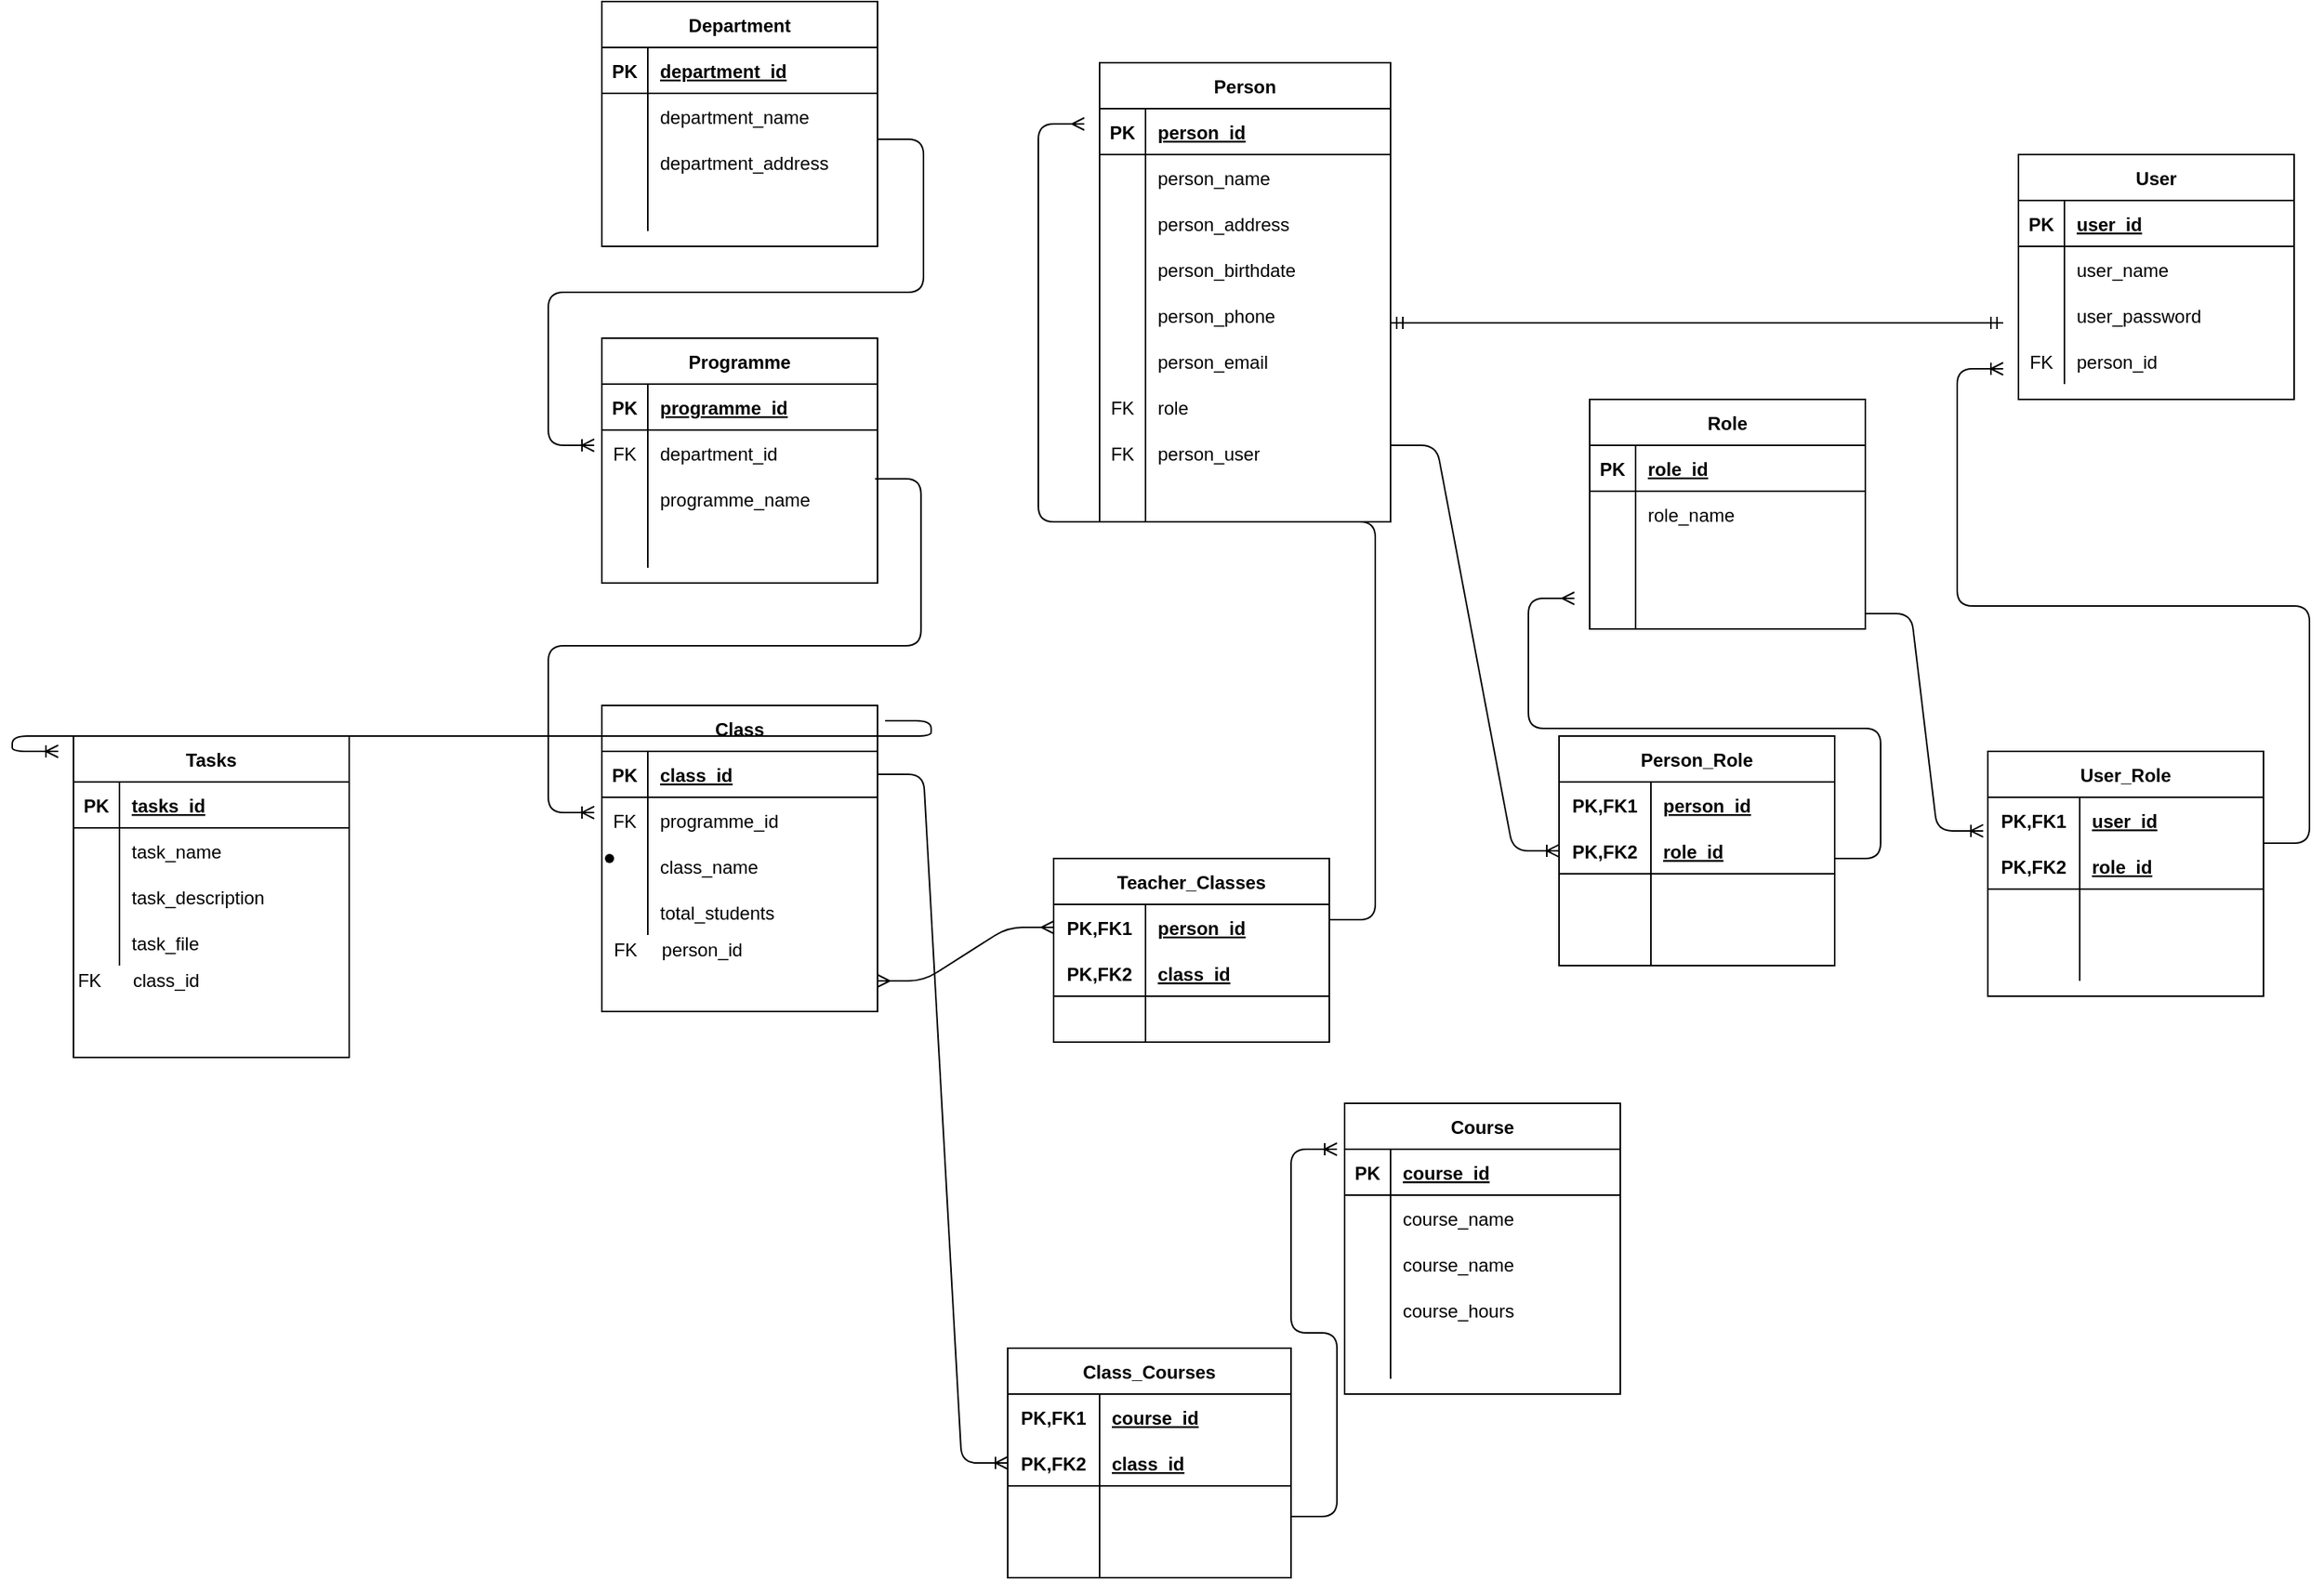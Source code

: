 <mxfile version="14.7.4" type="embed"><diagram id="R2lEEEUBdFMjLlhIrx00" name="Page-1"><mxGraphModel dx="1914" dy="1103" grid="1" gridSize="10" guides="1" tooltips="1" connect="1" arrows="1" fold="1" page="1" pageScale="1" pageWidth="850" pageHeight="1100" math="0" shadow="0" extFonts="Permanent Marker^https://fonts.googleapis.com/css?family=Permanent+Marker"><root><mxCell id="0"/><mxCell id="1" parent="0"/><mxCell id="g_2z3JfJZCTQJ3qX_mrf-18" value="Department" style="shape=table;startSize=30;container=1;collapsible=1;childLayout=tableLayout;fixedRows=1;rowLines=0;fontStyle=1;align=center;resizeLast=1;" parent="1" vertex="1"><mxGeometry x="125" y="10" width="180" height="160" as="geometry"/></mxCell><mxCell id="g_2z3JfJZCTQJ3qX_mrf-19" value="" style="shape=partialRectangle;collapsible=0;dropTarget=0;pointerEvents=0;fillColor=none;top=0;left=0;bottom=1;right=0;points=[[0,0.5],[1,0.5]];portConstraint=eastwest;" parent="g_2z3JfJZCTQJ3qX_mrf-18" vertex="1"><mxGeometry y="30" width="180" height="30" as="geometry"/></mxCell><mxCell id="g_2z3JfJZCTQJ3qX_mrf-20" value="PK" style="shape=partialRectangle;connectable=0;fillColor=none;top=0;left=0;bottom=0;right=0;fontStyle=1;overflow=hidden;" parent="g_2z3JfJZCTQJ3qX_mrf-19" vertex="1"><mxGeometry width="30" height="30" as="geometry"/></mxCell><mxCell id="g_2z3JfJZCTQJ3qX_mrf-21" value="department_id" style="shape=partialRectangle;connectable=0;fillColor=none;top=0;left=0;bottom=0;right=0;align=left;spacingLeft=6;fontStyle=5;overflow=hidden;" parent="g_2z3JfJZCTQJ3qX_mrf-19" vertex="1"><mxGeometry x="30" width="150" height="30" as="geometry"/></mxCell><mxCell id="g_2z3JfJZCTQJ3qX_mrf-22" value="" style="shape=partialRectangle;collapsible=0;dropTarget=0;pointerEvents=0;fillColor=none;top=0;left=0;bottom=0;right=0;points=[[0,0.5],[1,0.5]];portConstraint=eastwest;" parent="g_2z3JfJZCTQJ3qX_mrf-18" vertex="1"><mxGeometry y="60" width="180" height="30" as="geometry"/></mxCell><mxCell id="g_2z3JfJZCTQJ3qX_mrf-23" value="" style="shape=partialRectangle;connectable=0;fillColor=none;top=0;left=0;bottom=0;right=0;editable=1;overflow=hidden;" parent="g_2z3JfJZCTQJ3qX_mrf-22" vertex="1"><mxGeometry width="30" height="30" as="geometry"/></mxCell><mxCell id="g_2z3JfJZCTQJ3qX_mrf-24" value="department_name" style="shape=partialRectangle;connectable=0;fillColor=none;top=0;left=0;bottom=0;right=0;align=left;spacingLeft=6;overflow=hidden;" parent="g_2z3JfJZCTQJ3qX_mrf-22" vertex="1"><mxGeometry x="30" width="150" height="30" as="geometry"/></mxCell><mxCell id="g_2z3JfJZCTQJ3qX_mrf-25" value="" style="shape=partialRectangle;collapsible=0;dropTarget=0;pointerEvents=0;fillColor=none;top=0;left=0;bottom=0;right=0;points=[[0,0.5],[1,0.5]];portConstraint=eastwest;" parent="g_2z3JfJZCTQJ3qX_mrf-18" vertex="1"><mxGeometry y="90" width="180" height="30" as="geometry"/></mxCell><mxCell id="g_2z3JfJZCTQJ3qX_mrf-26" value="" style="shape=partialRectangle;connectable=0;fillColor=none;top=0;left=0;bottom=0;right=0;editable=1;overflow=hidden;" parent="g_2z3JfJZCTQJ3qX_mrf-25" vertex="1"><mxGeometry width="30" height="30" as="geometry"/></mxCell><mxCell id="g_2z3JfJZCTQJ3qX_mrf-27" value="department_address" style="shape=partialRectangle;connectable=0;fillColor=none;top=0;left=0;bottom=0;right=0;align=left;spacingLeft=6;overflow=hidden;" parent="g_2z3JfJZCTQJ3qX_mrf-25" vertex="1"><mxGeometry x="30" width="150" height="30" as="geometry"/></mxCell><mxCell id="g_2z3JfJZCTQJ3qX_mrf-28" value="" style="shape=partialRectangle;collapsible=0;dropTarget=0;pointerEvents=0;fillColor=none;top=0;left=0;bottom=0;right=0;points=[[0,0.5],[1,0.5]];portConstraint=eastwest;" parent="g_2z3JfJZCTQJ3qX_mrf-18" vertex="1"><mxGeometry y="120" width="180" height="30" as="geometry"/></mxCell><mxCell id="g_2z3JfJZCTQJ3qX_mrf-29" value="" style="shape=partialRectangle;connectable=0;fillColor=none;top=0;left=0;bottom=0;right=0;editable=1;overflow=hidden;" parent="g_2z3JfJZCTQJ3qX_mrf-28" vertex="1"><mxGeometry width="30" height="30" as="geometry"/></mxCell><mxCell id="g_2z3JfJZCTQJ3qX_mrf-30" value="" style="shape=partialRectangle;connectable=0;fillColor=none;top=0;left=0;bottom=0;right=0;align=left;spacingLeft=6;overflow=hidden;" parent="g_2z3JfJZCTQJ3qX_mrf-28" vertex="1"><mxGeometry x="30" width="150" height="30" as="geometry"/></mxCell><mxCell id="g_2z3JfJZCTQJ3qX_mrf-31" value="Programme" style="shape=table;startSize=30;container=1;collapsible=1;childLayout=tableLayout;fixedRows=1;rowLines=0;fontStyle=1;align=center;resizeLast=1;" parent="1" vertex="1"><mxGeometry x="125" y="230" width="180" height="160" as="geometry"/></mxCell><mxCell id="g_2z3JfJZCTQJ3qX_mrf-32" value="" style="shape=partialRectangle;collapsible=0;dropTarget=0;pointerEvents=0;fillColor=none;top=0;left=0;bottom=1;right=0;points=[[0,0.5],[1,0.5]];portConstraint=eastwest;" parent="g_2z3JfJZCTQJ3qX_mrf-31" vertex="1"><mxGeometry y="30" width="180" height="30" as="geometry"/></mxCell><mxCell id="g_2z3JfJZCTQJ3qX_mrf-33" value="PK" style="shape=partialRectangle;connectable=0;fillColor=none;top=0;left=0;bottom=0;right=0;fontStyle=1;overflow=hidden;" parent="g_2z3JfJZCTQJ3qX_mrf-32" vertex="1"><mxGeometry width="30" height="30" as="geometry"/></mxCell><mxCell id="g_2z3JfJZCTQJ3qX_mrf-34" value="programme_id" style="shape=partialRectangle;connectable=0;fillColor=none;top=0;left=0;bottom=0;right=0;align=left;spacingLeft=6;fontStyle=5;overflow=hidden;" parent="g_2z3JfJZCTQJ3qX_mrf-32" vertex="1"><mxGeometry x="30" width="150" height="30" as="geometry"/></mxCell><mxCell id="g_2z3JfJZCTQJ3qX_mrf-35" value="" style="shape=partialRectangle;collapsible=0;dropTarget=0;pointerEvents=0;fillColor=none;top=0;left=0;bottom=0;right=0;points=[[0,0.5],[1,0.5]];portConstraint=eastwest;" parent="g_2z3JfJZCTQJ3qX_mrf-31" vertex="1"><mxGeometry y="60" width="180" height="30" as="geometry"/></mxCell><mxCell id="g_2z3JfJZCTQJ3qX_mrf-36" value="FK" style="shape=partialRectangle;connectable=0;fillColor=none;top=0;left=0;bottom=0;right=0;editable=1;overflow=hidden;" parent="g_2z3JfJZCTQJ3qX_mrf-35" vertex="1"><mxGeometry width="30" height="30" as="geometry"/></mxCell><mxCell id="g_2z3JfJZCTQJ3qX_mrf-37" value="department_id" style="shape=partialRectangle;connectable=0;fillColor=none;top=0;left=0;bottom=0;right=0;align=left;spacingLeft=6;overflow=hidden;" parent="g_2z3JfJZCTQJ3qX_mrf-35" vertex="1"><mxGeometry x="30" width="150" height="30" as="geometry"/></mxCell><mxCell id="g_2z3JfJZCTQJ3qX_mrf-38" value="" style="shape=partialRectangle;collapsible=0;dropTarget=0;pointerEvents=0;fillColor=none;top=0;left=0;bottom=0;right=0;points=[[0,0.5],[1,0.5]];portConstraint=eastwest;" parent="g_2z3JfJZCTQJ3qX_mrf-31" vertex="1"><mxGeometry y="90" width="180" height="30" as="geometry"/></mxCell><mxCell id="g_2z3JfJZCTQJ3qX_mrf-39" value="" style="shape=partialRectangle;connectable=0;fillColor=none;top=0;left=0;bottom=0;right=0;editable=1;overflow=hidden;" parent="g_2z3JfJZCTQJ3qX_mrf-38" vertex="1"><mxGeometry width="30" height="30" as="geometry"/></mxCell><mxCell id="g_2z3JfJZCTQJ3qX_mrf-40" value="programme_name" style="shape=partialRectangle;connectable=0;fillColor=none;top=0;left=0;bottom=0;right=0;align=left;spacingLeft=6;overflow=hidden;" parent="g_2z3JfJZCTQJ3qX_mrf-38" vertex="1"><mxGeometry x="30" width="150" height="30" as="geometry"/></mxCell><mxCell id="g_2z3JfJZCTQJ3qX_mrf-41" value="" style="shape=partialRectangle;collapsible=0;dropTarget=0;pointerEvents=0;fillColor=none;top=0;left=0;bottom=0;right=0;points=[[0,0.5],[1,0.5]];portConstraint=eastwest;" parent="g_2z3JfJZCTQJ3qX_mrf-31" vertex="1"><mxGeometry y="120" width="180" height="30" as="geometry"/></mxCell><mxCell id="g_2z3JfJZCTQJ3qX_mrf-42" value="" style="shape=partialRectangle;connectable=0;fillColor=none;top=0;left=0;bottom=0;right=0;editable=1;overflow=hidden;" parent="g_2z3JfJZCTQJ3qX_mrf-41" vertex="1"><mxGeometry width="30" height="30" as="geometry"/></mxCell><mxCell id="g_2z3JfJZCTQJ3qX_mrf-43" value="" style="shape=partialRectangle;connectable=0;fillColor=none;top=0;left=0;bottom=0;right=0;align=left;spacingLeft=6;overflow=hidden;" parent="g_2z3JfJZCTQJ3qX_mrf-41" vertex="1"><mxGeometry x="30" width="150" height="30" as="geometry"/></mxCell><mxCell id="g_2z3JfJZCTQJ3qX_mrf-46" value="Class" style="shape=table;startSize=30;container=1;collapsible=1;childLayout=tableLayout;fixedRows=1;rowLines=0;fontStyle=1;align=center;resizeLast=1;" parent="1" vertex="1"><mxGeometry x="125" y="470" width="180" height="200" as="geometry"/></mxCell><mxCell id="g_2z3JfJZCTQJ3qX_mrf-47" value="" style="shape=partialRectangle;collapsible=0;dropTarget=0;pointerEvents=0;fillColor=none;top=0;left=0;bottom=1;right=0;points=[[0,0.5],[1,0.5]];portConstraint=eastwest;" parent="g_2z3JfJZCTQJ3qX_mrf-46" vertex="1"><mxGeometry y="30" width="180" height="30" as="geometry"/></mxCell><mxCell id="g_2z3JfJZCTQJ3qX_mrf-48" value="PK" style="shape=partialRectangle;connectable=0;fillColor=none;top=0;left=0;bottom=0;right=0;fontStyle=1;overflow=hidden;" parent="g_2z3JfJZCTQJ3qX_mrf-47" vertex="1"><mxGeometry width="30" height="30" as="geometry"/></mxCell><mxCell id="g_2z3JfJZCTQJ3qX_mrf-49" value="class_id" style="shape=partialRectangle;connectable=0;fillColor=none;top=0;left=0;bottom=0;right=0;align=left;spacingLeft=6;fontStyle=5;overflow=hidden;" parent="g_2z3JfJZCTQJ3qX_mrf-47" vertex="1"><mxGeometry x="30" width="150" height="30" as="geometry"/></mxCell><mxCell id="g_2z3JfJZCTQJ3qX_mrf-50" value="" style="shape=partialRectangle;collapsible=0;dropTarget=0;pointerEvents=0;fillColor=none;top=0;left=0;bottom=0;right=0;points=[[0,0.5],[1,0.5]];portConstraint=eastwest;" parent="g_2z3JfJZCTQJ3qX_mrf-46" vertex="1"><mxGeometry y="60" width="180" height="30" as="geometry"/></mxCell><mxCell id="g_2z3JfJZCTQJ3qX_mrf-51" value="FK" style="shape=partialRectangle;connectable=0;fillColor=none;top=0;left=0;bottom=0;right=0;editable=1;overflow=hidden;" parent="g_2z3JfJZCTQJ3qX_mrf-50" vertex="1"><mxGeometry width="30" height="30" as="geometry"/></mxCell><mxCell id="g_2z3JfJZCTQJ3qX_mrf-52" value="programme_id" style="shape=partialRectangle;connectable=0;fillColor=none;top=0;left=0;bottom=0;right=0;align=left;spacingLeft=6;overflow=hidden;" parent="g_2z3JfJZCTQJ3qX_mrf-50" vertex="1"><mxGeometry x="30" width="150" height="30" as="geometry"/></mxCell><mxCell id="g_2z3JfJZCTQJ3qX_mrf-53" value="" style="shape=partialRectangle;collapsible=0;dropTarget=0;pointerEvents=0;fillColor=none;top=0;left=0;bottom=0;right=0;points=[[0,0.5],[1,0.5]];portConstraint=eastwest;" parent="g_2z3JfJZCTQJ3qX_mrf-46" vertex="1"><mxGeometry y="90" width="180" height="30" as="geometry"/></mxCell><mxCell id="g_2z3JfJZCTQJ3qX_mrf-54" value="" style="shape=partialRectangle;connectable=0;fillColor=none;top=0;left=0;bottom=0;right=0;editable=1;overflow=hidden;" parent="g_2z3JfJZCTQJ3qX_mrf-53" vertex="1"><mxGeometry width="30" height="30" as="geometry"/></mxCell><mxCell id="g_2z3JfJZCTQJ3qX_mrf-55" value="class_name" style="shape=partialRectangle;connectable=0;fillColor=none;top=0;left=0;bottom=0;right=0;align=left;spacingLeft=6;overflow=hidden;" parent="g_2z3JfJZCTQJ3qX_mrf-53" vertex="1"><mxGeometry x="30" width="150" height="30" as="geometry"/></mxCell><mxCell id="g_2z3JfJZCTQJ3qX_mrf-56" value="" style="shape=partialRectangle;collapsible=0;dropTarget=0;pointerEvents=0;fillColor=none;top=0;left=0;bottom=0;right=0;points=[[0,0.5],[1,0.5]];portConstraint=eastwest;" parent="g_2z3JfJZCTQJ3qX_mrf-46" vertex="1"><mxGeometry y="120" width="180" height="30" as="geometry"/></mxCell><mxCell id="g_2z3JfJZCTQJ3qX_mrf-57" value="" style="shape=partialRectangle;connectable=0;fillColor=none;top=0;left=0;bottom=0;right=0;editable=1;overflow=hidden;" parent="g_2z3JfJZCTQJ3qX_mrf-56" vertex="1"><mxGeometry width="30" height="30" as="geometry"/></mxCell><mxCell id="g_2z3JfJZCTQJ3qX_mrf-58" value="total_students" style="shape=partialRectangle;connectable=0;fillColor=none;top=0;left=0;bottom=0;right=0;align=left;spacingLeft=6;overflow=hidden;" parent="g_2z3JfJZCTQJ3qX_mrf-56" vertex="1"><mxGeometry x="30" width="150" height="30" as="geometry"/></mxCell><mxCell id="g_2z3JfJZCTQJ3qX_mrf-65" value="" style="shape=partialRectangle;overflow=hidden;connectable=0;fillColor=none;top=0;left=0;bottom=0;right=0;align=left;spacingLeft=6;" parent="1" vertex="1"><mxGeometry x="150" y="950" width="220" height="30" as="geometry"/></mxCell><mxCell id="g_2z3JfJZCTQJ3qX_mrf-68" value="" style="edgeStyle=entityRelationEdgeStyle;fontSize=12;html=1;endArrow=ERoneToMany;" parent="1" edge="1"><mxGeometry width="100" height="100" relative="1" as="geometry"><mxPoint x="305" y="100" as="sourcePoint"/><mxPoint x="120" y="300" as="targetPoint"/></mxGeometry></mxCell><mxCell id="g_2z3JfJZCTQJ3qX_mrf-69" value="" style="edgeStyle=entityRelationEdgeStyle;fontSize=12;html=1;endArrow=ERoneToMany;exitX=0.991;exitY=0.063;exitDx=0;exitDy=0;exitPerimeter=0;" parent="1" source="g_2z3JfJZCTQJ3qX_mrf-38" edge="1"><mxGeometry width="100" height="100" relative="1" as="geometry"><mxPoint x="490" y="540" as="sourcePoint"/><mxPoint x="120" y="540" as="targetPoint"/></mxGeometry></mxCell><mxCell id="g_2z3JfJZCTQJ3qX_mrf-168" value="Teacher_Classes" style="shape=table;startSize=30;container=1;collapsible=1;childLayout=tableLayout;fixedRows=1;rowLines=0;fontStyle=1;align=center;resizeLast=1;" parent="1" vertex="1"><mxGeometry x="420" y="570" width="180" height="120" as="geometry"/></mxCell><mxCell id="g_2z3JfJZCTQJ3qX_mrf-169" value="" style="shape=partialRectangle;collapsible=0;dropTarget=0;pointerEvents=0;fillColor=none;top=0;left=0;bottom=0;right=0;points=[[0,0.5],[1,0.5]];portConstraint=eastwest;" parent="g_2z3JfJZCTQJ3qX_mrf-168" vertex="1"><mxGeometry y="30" width="180" height="30" as="geometry"/></mxCell><mxCell id="g_2z3JfJZCTQJ3qX_mrf-170" value="PK,FK1" style="shape=partialRectangle;connectable=0;fillColor=none;top=0;left=0;bottom=0;right=0;fontStyle=1;overflow=hidden;" parent="g_2z3JfJZCTQJ3qX_mrf-169" vertex="1"><mxGeometry width="60" height="30" as="geometry"/></mxCell><mxCell id="g_2z3JfJZCTQJ3qX_mrf-171" value="person_id" style="shape=partialRectangle;connectable=0;fillColor=none;top=0;left=0;bottom=0;right=0;align=left;spacingLeft=6;fontStyle=5;overflow=hidden;" parent="g_2z3JfJZCTQJ3qX_mrf-169" vertex="1"><mxGeometry x="60" width="120" height="30" as="geometry"/></mxCell><mxCell id="g_2z3JfJZCTQJ3qX_mrf-172" value="" style="shape=partialRectangle;collapsible=0;dropTarget=0;pointerEvents=0;fillColor=none;top=0;left=0;bottom=1;right=0;points=[[0,0.5],[1,0.5]];portConstraint=eastwest;" parent="g_2z3JfJZCTQJ3qX_mrf-168" vertex="1"><mxGeometry y="60" width="180" height="30" as="geometry"/></mxCell><mxCell id="g_2z3JfJZCTQJ3qX_mrf-173" value="PK,FK2" style="shape=partialRectangle;connectable=0;fillColor=none;top=0;left=0;bottom=0;right=0;fontStyle=1;overflow=hidden;" parent="g_2z3JfJZCTQJ3qX_mrf-172" vertex="1"><mxGeometry width="60" height="30" as="geometry"/></mxCell><mxCell id="g_2z3JfJZCTQJ3qX_mrf-174" value="class_id" style="shape=partialRectangle;connectable=0;fillColor=none;top=0;left=0;bottom=0;right=0;align=left;spacingLeft=6;fontStyle=5;overflow=hidden;" parent="g_2z3JfJZCTQJ3qX_mrf-172" vertex="1"><mxGeometry x="60" width="120" height="30" as="geometry"/></mxCell><mxCell id="g_2z3JfJZCTQJ3qX_mrf-178" value="" style="shape=partialRectangle;collapsible=0;dropTarget=0;pointerEvents=0;fillColor=none;top=0;left=0;bottom=0;right=0;points=[[0,0.5],[1,0.5]];portConstraint=eastwest;" parent="g_2z3JfJZCTQJ3qX_mrf-168" vertex="1"><mxGeometry y="90" width="180" height="30" as="geometry"/></mxCell><mxCell id="g_2z3JfJZCTQJ3qX_mrf-179" value="" style="shape=partialRectangle;connectable=0;fillColor=none;top=0;left=0;bottom=0;right=0;editable=1;overflow=hidden;" parent="g_2z3JfJZCTQJ3qX_mrf-178" vertex="1"><mxGeometry width="60" height="30" as="geometry"/></mxCell><mxCell id="g_2z3JfJZCTQJ3qX_mrf-180" value="" style="shape=partialRectangle;connectable=0;fillColor=none;top=0;left=0;bottom=0;right=0;align=left;spacingLeft=6;overflow=hidden;" parent="g_2z3JfJZCTQJ3qX_mrf-178" vertex="1"><mxGeometry x="60" width="120" height="30" as="geometry"/></mxCell><mxCell id="g_2z3JfJZCTQJ3qX_mrf-181" value="person_id" style="text;html=1;align=center;verticalAlign=middle;resizable=0;points=[];autosize=1;strokeColor=none;" parent="1" vertex="1"><mxGeometry x="155" y="620" width="70" height="20" as="geometry"/></mxCell><mxCell id="g_2z3JfJZCTQJ3qX_mrf-184" value="" style="edgeStyle=entityRelationEdgeStyle;fontSize=12;html=1;endArrow=ERmany;startArrow=ERmany;entryX=0;entryY=0.5;entryDx=0;entryDy=0;" parent="1" target="g_2z3JfJZCTQJ3qX_mrf-169" edge="1"><mxGeometry width="100" height="100" relative="1" as="geometry"><mxPoint x="305" y="650" as="sourcePoint"/><mxPoint x="405" y="550" as="targetPoint"/></mxGeometry></mxCell><mxCell id="2" value="FK" style="text;html=1;align=center;verticalAlign=middle;resizable=0;points=[];autosize=1;strokeColor=none;" parent="1" vertex="1"><mxGeometry x="125" y="620" width="30" height="20" as="geometry"/></mxCell><mxCell id="16" value="Class_Courses" style="shape=table;startSize=30;container=1;collapsible=1;childLayout=tableLayout;fixedRows=1;rowLines=0;fontStyle=1;align=center;resizeLast=1;" parent="1" vertex="1"><mxGeometry x="390" y="890" width="185" height="150" as="geometry"/></mxCell><mxCell id="17" value="" style="shape=partialRectangle;collapsible=0;dropTarget=0;pointerEvents=0;fillColor=none;top=0;left=0;bottom=0;right=0;points=[[0,0.5],[1,0.5]];portConstraint=eastwest;" parent="16" vertex="1"><mxGeometry y="30" width="185" height="30" as="geometry"/></mxCell><mxCell id="18" value="PK,FK1" style="shape=partialRectangle;connectable=0;fillColor=none;top=0;left=0;bottom=0;right=0;fontStyle=1;overflow=hidden;" parent="17" vertex="1"><mxGeometry width="60" height="30" as="geometry"/></mxCell><mxCell id="19" value="course_id" style="shape=partialRectangle;connectable=0;fillColor=none;top=0;left=0;bottom=0;right=0;align=left;spacingLeft=6;fontStyle=5;overflow=hidden;" parent="17" vertex="1"><mxGeometry x="60" width="125" height="30" as="geometry"/></mxCell><mxCell id="20" value="" style="shape=partialRectangle;collapsible=0;dropTarget=0;pointerEvents=0;fillColor=none;top=0;left=0;bottom=1;right=0;points=[[0,0.5],[1,0.5]];portConstraint=eastwest;" parent="16" vertex="1"><mxGeometry y="60" width="185" height="30" as="geometry"/></mxCell><mxCell id="21" value="PK,FK2" style="shape=partialRectangle;connectable=0;fillColor=none;top=0;left=0;bottom=0;right=0;fontStyle=1;overflow=hidden;" parent="20" vertex="1"><mxGeometry width="60" height="30" as="geometry"/></mxCell><mxCell id="22" value="class_id" style="shape=partialRectangle;connectable=0;fillColor=none;top=0;left=0;bottom=0;right=0;align=left;spacingLeft=6;fontStyle=5;overflow=hidden;" parent="20" vertex="1"><mxGeometry x="60" width="125" height="30" as="geometry"/></mxCell><mxCell id="26" value="" style="shape=partialRectangle;collapsible=0;dropTarget=0;pointerEvents=0;fillColor=none;top=0;left=0;bottom=0;right=0;points=[[0,0.5],[1,0.5]];portConstraint=eastwest;" parent="16" vertex="1"><mxGeometry y="90" width="185" height="30" as="geometry"/></mxCell><mxCell id="27" value="" style="shape=partialRectangle;connectable=0;fillColor=none;top=0;left=0;bottom=0;right=0;editable=1;overflow=hidden;" parent="26" vertex="1"><mxGeometry width="60" height="30" as="geometry"/></mxCell><mxCell id="28" value="" style="shape=partialRectangle;connectable=0;fillColor=none;top=0;left=0;bottom=0;right=0;align=left;spacingLeft=6;overflow=hidden;" parent="26" vertex="1"><mxGeometry x="60" width="125" height="30" as="geometry"/></mxCell><mxCell id="23" value="" style="shape=partialRectangle;collapsible=0;dropTarget=0;pointerEvents=0;fillColor=none;top=0;left=0;bottom=0;right=0;points=[[0,0.5],[1,0.5]];portConstraint=eastwest;" parent="16" vertex="1"><mxGeometry y="120" width="185" height="30" as="geometry"/></mxCell><mxCell id="24" value="" style="shape=partialRectangle;connectable=0;fillColor=none;top=0;left=0;bottom=0;right=0;editable=1;overflow=hidden;" parent="23" vertex="1"><mxGeometry width="60" height="30" as="geometry"/></mxCell><mxCell id="25" value="" style="shape=partialRectangle;connectable=0;fillColor=none;top=0;left=0;bottom=0;right=0;align=left;spacingLeft=6;overflow=hidden;" parent="23" vertex="1"><mxGeometry x="60" width="125" height="30" as="geometry"/></mxCell><mxCell id="29" value="Course" style="shape=table;startSize=30;container=1;collapsible=1;childLayout=tableLayout;fixedRows=1;rowLines=0;fontStyle=1;align=center;resizeLast=1;" parent="1" vertex="1"><mxGeometry x="610" y="730" width="180" height="190" as="geometry"/></mxCell><mxCell id="30" value="" style="shape=partialRectangle;collapsible=0;dropTarget=0;pointerEvents=0;fillColor=none;top=0;left=0;bottom=1;right=0;points=[[0,0.5],[1,0.5]];portConstraint=eastwest;" parent="29" vertex="1"><mxGeometry y="30" width="180" height="30" as="geometry"/></mxCell><mxCell id="31" value="PK" style="shape=partialRectangle;connectable=0;fillColor=none;top=0;left=0;bottom=0;right=0;fontStyle=1;overflow=hidden;" parent="30" vertex="1"><mxGeometry width="30" height="30" as="geometry"/></mxCell><mxCell id="32" value="course_id" style="shape=partialRectangle;connectable=0;fillColor=none;top=0;left=0;bottom=0;right=0;align=left;spacingLeft=6;fontStyle=5;overflow=hidden;" parent="30" vertex="1"><mxGeometry x="30" width="150" height="30" as="geometry"/></mxCell><mxCell id="45" value="" style="shape=partialRectangle;collapsible=0;dropTarget=0;pointerEvents=0;fillColor=none;top=0;left=0;bottom=0;right=0;points=[[0,0.5],[1,0.5]];portConstraint=eastwest;" parent="29" vertex="1"><mxGeometry y="60" width="180" height="30" as="geometry"/></mxCell><mxCell id="46" value="" style="shape=partialRectangle;connectable=0;fillColor=none;top=0;left=0;bottom=0;right=0;editable=1;overflow=hidden;" parent="45" vertex="1"><mxGeometry width="30" height="30" as="geometry"/></mxCell><mxCell id="47" value="course_name" style="shape=partialRectangle;connectable=0;fillColor=none;top=0;left=0;bottom=0;right=0;align=left;spacingLeft=6;overflow=hidden;" parent="45" vertex="1"><mxGeometry x="30" width="150" height="30" as="geometry"/></mxCell><mxCell id="33" value="" style="shape=partialRectangle;collapsible=0;dropTarget=0;pointerEvents=0;fillColor=none;top=0;left=0;bottom=0;right=0;points=[[0,0.5],[1,0.5]];portConstraint=eastwest;" parent="29" vertex="1"><mxGeometry y="90" width="180" height="30" as="geometry"/></mxCell><mxCell id="34" value="" style="shape=partialRectangle;connectable=0;fillColor=none;top=0;left=0;bottom=0;right=0;editable=1;overflow=hidden;" parent="33" vertex="1"><mxGeometry width="30" height="30" as="geometry"/></mxCell><mxCell id="35" value="course_name" style="shape=partialRectangle;connectable=0;fillColor=none;top=0;left=0;bottom=0;right=0;align=left;spacingLeft=6;overflow=hidden;" parent="33" vertex="1"><mxGeometry x="30" width="150" height="30" as="geometry"/></mxCell><mxCell id="36" value="" style="shape=partialRectangle;collapsible=0;dropTarget=0;pointerEvents=0;fillColor=none;top=0;left=0;bottom=0;right=0;points=[[0,0.5],[1,0.5]];portConstraint=eastwest;" parent="29" vertex="1"><mxGeometry y="120" width="180" height="30" as="geometry"/></mxCell><mxCell id="37" value="" style="shape=partialRectangle;connectable=0;fillColor=none;top=0;left=0;bottom=0;right=0;editable=1;overflow=hidden;" parent="36" vertex="1"><mxGeometry width="30" height="30" as="geometry"/></mxCell><mxCell id="38" value="course_hours" style="shape=partialRectangle;connectable=0;fillColor=none;top=0;left=0;bottom=0;right=0;align=left;spacingLeft=6;overflow=hidden;" parent="36" vertex="1"><mxGeometry x="30" width="150" height="30" as="geometry"/></mxCell><mxCell id="39" value="" style="shape=partialRectangle;collapsible=0;dropTarget=0;pointerEvents=0;fillColor=none;top=0;left=0;bottom=0;right=0;points=[[0,0.5],[1,0.5]];portConstraint=eastwest;" parent="29" vertex="1"><mxGeometry y="150" width="180" height="30" as="geometry"/></mxCell><mxCell id="40" value="" style="shape=partialRectangle;connectable=0;fillColor=none;top=0;left=0;bottom=0;right=0;editable=1;overflow=hidden;" parent="39" vertex="1"><mxGeometry width="30" height="30" as="geometry"/></mxCell><mxCell id="41" value="" style="shape=partialRectangle;connectable=0;fillColor=none;top=0;left=0;bottom=0;right=0;align=left;spacingLeft=6;overflow=hidden;" parent="39" vertex="1"><mxGeometry x="30" width="150" height="30" as="geometry"/></mxCell><mxCell id="43" value="" style="edgeStyle=entityRelationEdgeStyle;fontSize=12;html=1;endArrow=ERoneToMany;" parent="1" edge="1"><mxGeometry width="100" height="100" relative="1" as="geometry"><mxPoint x="575" y="1000" as="sourcePoint"/><mxPoint x="605" y="760" as="targetPoint"/></mxGeometry></mxCell><mxCell id="44" value="" style="edgeStyle=entityRelationEdgeStyle;fontSize=12;html=1;endArrow=ERoneToMany;exitX=1;exitY=0.5;exitDx=0;exitDy=0;entryX=0;entryY=0.5;entryDx=0;entryDy=0;" parent="1" source="g_2z3JfJZCTQJ3qX_mrf-47" target="20" edge="1"><mxGeometry width="100" height="100" relative="1" as="geometry"><mxPoint x="325" y="1080" as="sourcePoint"/><mxPoint x="425" y="780" as="targetPoint"/></mxGeometry></mxCell><mxCell id="48" value="Tasks" style="shape=table;startSize=30;container=1;collapsible=1;childLayout=tableLayout;fixedRows=1;rowLines=0;fontStyle=1;align=center;resizeLast=1;" parent="1" vertex="1"><mxGeometry x="-220" y="490" width="180" height="210" as="geometry"/></mxCell><mxCell id="49" value="" style="shape=partialRectangle;collapsible=0;dropTarget=0;pointerEvents=0;fillColor=none;top=0;left=0;bottom=1;right=0;points=[[0,0.5],[1,0.5]];portConstraint=eastwest;" parent="48" vertex="1"><mxGeometry y="30" width="180" height="30" as="geometry"/></mxCell><mxCell id="50" value="PK" style="shape=partialRectangle;connectable=0;fillColor=none;top=0;left=0;bottom=0;right=0;fontStyle=1;overflow=hidden;" parent="49" vertex="1"><mxGeometry width="30" height="30" as="geometry"/></mxCell><mxCell id="51" value="tasks_id" style="shape=partialRectangle;connectable=0;fillColor=none;top=0;left=0;bottom=0;right=0;align=left;spacingLeft=6;fontStyle=5;overflow=hidden;" parent="49" vertex="1"><mxGeometry x="30" width="150" height="30" as="geometry"/></mxCell><mxCell id="52" value="" style="shape=partialRectangle;collapsible=0;dropTarget=0;pointerEvents=0;fillColor=none;top=0;left=0;bottom=0;right=0;points=[[0,0.5],[1,0.5]];portConstraint=eastwest;" parent="48" vertex="1"><mxGeometry y="60" width="180" height="30" as="geometry"/></mxCell><mxCell id="53" value="" style="shape=partialRectangle;connectable=0;fillColor=none;top=0;left=0;bottom=0;right=0;editable=1;overflow=hidden;" parent="52" vertex="1"><mxGeometry width="30" height="30" as="geometry"/></mxCell><mxCell id="54" value="task_name" style="shape=partialRectangle;connectable=0;fillColor=none;top=0;left=0;bottom=0;right=0;align=left;spacingLeft=6;overflow=hidden;" parent="52" vertex="1"><mxGeometry x="30" width="150" height="30" as="geometry"/></mxCell><mxCell id="55" value="" style="shape=partialRectangle;collapsible=0;dropTarget=0;pointerEvents=0;fillColor=none;top=0;left=0;bottom=0;right=0;points=[[0,0.5],[1,0.5]];portConstraint=eastwest;" parent="48" vertex="1"><mxGeometry y="90" width="180" height="30" as="geometry"/></mxCell><mxCell id="56" value="" style="shape=partialRectangle;connectable=0;fillColor=none;top=0;left=0;bottom=0;right=0;editable=1;overflow=hidden;" parent="55" vertex="1"><mxGeometry width="30" height="30" as="geometry"/></mxCell><mxCell id="57" value="task_description" style="shape=partialRectangle;connectable=0;fillColor=none;top=0;left=0;bottom=0;right=0;align=left;spacingLeft=6;overflow=hidden;" parent="55" vertex="1"><mxGeometry x="30" width="150" height="30" as="geometry"/></mxCell><mxCell id="58" value="" style="shape=partialRectangle;collapsible=0;dropTarget=0;pointerEvents=0;fillColor=none;top=0;left=0;bottom=0;right=0;points=[[0,0.5],[1,0.5]];portConstraint=eastwest;" parent="48" vertex="1"><mxGeometry y="120" width="180" height="30" as="geometry"/></mxCell><mxCell id="59" value="" style="shape=partialRectangle;connectable=0;fillColor=none;top=0;left=0;bottom=0;right=0;editable=1;overflow=hidden;" parent="58" vertex="1"><mxGeometry width="30" height="30" as="geometry"/></mxCell><mxCell id="60" value="task_file" style="shape=partialRectangle;connectable=0;fillColor=none;top=0;left=0;bottom=0;right=0;align=left;spacingLeft=6;overflow=hidden;" parent="58" vertex="1"><mxGeometry x="30" width="150" height="30" as="geometry"/></mxCell><mxCell id="65" value="" style="shape=waypoint;size=6;pointerEvents=1;points=[];fillColor=#2a2a2a;resizable=0;rotatable=0;perimeter=centerPerimeter;snapToPoint=1;fontStyle=1;startSize=30;" parent="1" vertex="1"><mxGeometry x="110" y="550" width="40" height="40" as="geometry"/></mxCell><mxCell id="67" value="" style="edgeStyle=entityRelationEdgeStyle;fontSize=12;html=1;endArrow=ERoneToMany;" parent="1" edge="1"><mxGeometry width="100" height="100" relative="1" as="geometry"><mxPoint x="310" y="480" as="sourcePoint"/><mxPoint x="-230" y="500" as="targetPoint"/></mxGeometry></mxCell><mxCell id="68" value="class_id" style="text;html=1;align=center;verticalAlign=middle;resizable=0;points=[];autosize=1;strokeColor=none;" parent="1" vertex="1"><mxGeometry x="-190" y="640" width="60" height="20" as="geometry"/></mxCell><mxCell id="73" value="FK" style="text;html=1;align=center;verticalAlign=middle;resizable=0;points=[];autosize=1;strokeColor=none;" parent="1" vertex="1"><mxGeometry x="-225" y="640" width="30" height="20" as="geometry"/></mxCell><mxCell id="76" value="Person" style="shape=table;startSize=30;container=1;collapsible=1;childLayout=tableLayout;fixedRows=1;rowLines=0;fontStyle=1;align=center;resizeLast=1;" vertex="1" parent="1"><mxGeometry x="450" y="50" width="190" height="300" as="geometry"/></mxCell><mxCell id="77" value="" style="shape=partialRectangle;collapsible=0;dropTarget=0;pointerEvents=0;fillColor=none;top=0;left=0;bottom=1;right=0;points=[[0,0.5],[1,0.5]];portConstraint=eastwest;" vertex="1" parent="76"><mxGeometry y="30" width="190" height="30" as="geometry"/></mxCell><mxCell id="78" value="PK" style="shape=partialRectangle;connectable=0;fillColor=none;top=0;left=0;bottom=0;right=0;fontStyle=1;overflow=hidden;" vertex="1" parent="77"><mxGeometry width="30" height="30" as="geometry"/></mxCell><mxCell id="79" value="person_id" style="shape=partialRectangle;connectable=0;fillColor=none;top=0;left=0;bottom=0;right=0;align=left;spacingLeft=6;fontStyle=5;overflow=hidden;" vertex="1" parent="77"><mxGeometry x="30" width="160" height="30" as="geometry"/></mxCell><mxCell id="80" value="" style="shape=partialRectangle;collapsible=0;dropTarget=0;pointerEvents=0;fillColor=none;top=0;left=0;bottom=0;right=0;points=[[0,0.5],[1,0.5]];portConstraint=eastwest;" vertex="1" parent="76"><mxGeometry y="60" width="190" height="30" as="geometry"/></mxCell><mxCell id="81" value="" style="shape=partialRectangle;connectable=0;fillColor=none;top=0;left=0;bottom=0;right=0;editable=1;overflow=hidden;" vertex="1" parent="80"><mxGeometry width="30" height="30" as="geometry"/></mxCell><mxCell id="82" value="person_name" style="shape=partialRectangle;connectable=0;fillColor=none;top=0;left=0;bottom=0;right=0;align=left;spacingLeft=6;overflow=hidden;" vertex="1" parent="80"><mxGeometry x="30" width="160" height="30" as="geometry"/></mxCell><mxCell id="83" value="" style="shape=partialRectangle;collapsible=0;dropTarget=0;pointerEvents=0;fillColor=none;top=0;left=0;bottom=0;right=0;points=[[0,0.5],[1,0.5]];portConstraint=eastwest;" vertex="1" parent="76"><mxGeometry y="90" width="190" height="30" as="geometry"/></mxCell><mxCell id="84" value="" style="shape=partialRectangle;connectable=0;fillColor=none;top=0;left=0;bottom=0;right=0;editable=1;overflow=hidden;" vertex="1" parent="83"><mxGeometry width="30" height="30" as="geometry"/></mxCell><mxCell id="85" value="person_address" style="shape=partialRectangle;connectable=0;fillColor=none;top=0;left=0;bottom=0;right=0;align=left;spacingLeft=6;overflow=hidden;" vertex="1" parent="83"><mxGeometry x="30" width="160" height="30" as="geometry"/></mxCell><mxCell id="90" value="" style="shape=partialRectangle;collapsible=0;dropTarget=0;pointerEvents=0;fillColor=none;top=0;left=0;bottom=0;right=0;points=[[0,0.5],[1,0.5]];portConstraint=eastwest;" vertex="1" parent="76"><mxGeometry y="120" width="190" height="30" as="geometry"/></mxCell><mxCell id="91" value="" style="shape=partialRectangle;connectable=0;fillColor=none;top=0;left=0;bottom=0;right=0;editable=1;overflow=hidden;" vertex="1" parent="90"><mxGeometry width="30" height="30" as="geometry"/></mxCell><mxCell id="92" value="person_birthdate" style="shape=partialRectangle;connectable=0;fillColor=none;top=0;left=0;bottom=0;right=0;align=left;spacingLeft=6;overflow=hidden;" vertex="1" parent="90"><mxGeometry x="30" width="160" height="30" as="geometry"/></mxCell><mxCell id="93" value="" style="shape=partialRectangle;collapsible=0;dropTarget=0;pointerEvents=0;fillColor=none;top=0;left=0;bottom=0;right=0;points=[[0,0.5],[1,0.5]];portConstraint=eastwest;" vertex="1" parent="76"><mxGeometry y="150" width="190" height="30" as="geometry"/></mxCell><mxCell id="94" value="" style="shape=partialRectangle;connectable=0;fillColor=none;top=0;left=0;bottom=0;right=0;editable=1;overflow=hidden;" vertex="1" parent="93"><mxGeometry width="30" height="30" as="geometry"/></mxCell><mxCell id="95" value="person_phone" style="shape=partialRectangle;connectable=0;fillColor=none;top=0;left=0;bottom=0;right=0;align=left;spacingLeft=6;overflow=hidden;" vertex="1" parent="93"><mxGeometry x="30" width="160" height="30" as="geometry"/></mxCell><mxCell id="96" value="" style="shape=partialRectangle;collapsible=0;dropTarget=0;pointerEvents=0;fillColor=none;top=0;left=0;bottom=0;right=0;points=[[0,0.5],[1,0.5]];portConstraint=eastwest;" vertex="1" parent="76"><mxGeometry y="180" width="190" height="30" as="geometry"/></mxCell><mxCell id="97" value="" style="shape=partialRectangle;connectable=0;fillColor=none;top=0;left=0;bottom=0;right=0;editable=1;overflow=hidden;" vertex="1" parent="96"><mxGeometry width="30" height="30" as="geometry"/></mxCell><mxCell id="98" value="person_email" style="shape=partialRectangle;connectable=0;fillColor=none;top=0;left=0;bottom=0;right=0;align=left;spacingLeft=6;overflow=hidden;" vertex="1" parent="96"><mxGeometry x="30" width="160" height="30" as="geometry"/></mxCell><mxCell id="102" value="" style="shape=partialRectangle;collapsible=0;dropTarget=0;pointerEvents=0;fillColor=none;top=0;left=0;bottom=0;right=0;points=[[0,0.5],[1,0.5]];portConstraint=eastwest;" vertex="1" parent="76"><mxGeometry y="210" width="190" height="30" as="geometry"/></mxCell><mxCell id="103" value="FK" style="shape=partialRectangle;connectable=0;fillColor=none;top=0;left=0;bottom=0;right=0;editable=1;overflow=hidden;" vertex="1" parent="102"><mxGeometry width="30" height="30" as="geometry"/></mxCell><mxCell id="104" value="role" style="shape=partialRectangle;connectable=0;fillColor=none;top=0;left=0;bottom=0;right=0;align=left;spacingLeft=6;overflow=hidden;" vertex="1" parent="102"><mxGeometry x="30" width="160" height="30" as="geometry"/></mxCell><mxCell id="99" value="" style="shape=partialRectangle;collapsible=0;dropTarget=0;pointerEvents=0;fillColor=none;top=0;left=0;bottom=0;right=0;points=[[0,0.5],[1,0.5]];portConstraint=eastwest;" vertex="1" parent="76"><mxGeometry y="240" width="190" height="30" as="geometry"/></mxCell><mxCell id="100" value="FK" style="shape=partialRectangle;connectable=0;fillColor=none;top=0;left=0;bottom=0;right=0;editable=1;overflow=hidden;" vertex="1" parent="99"><mxGeometry width="30" height="30" as="geometry"/></mxCell><mxCell id="101" value="person_user" style="shape=partialRectangle;connectable=0;fillColor=none;top=0;left=0;bottom=0;right=0;align=left;spacingLeft=6;overflow=hidden;" vertex="1" parent="99"><mxGeometry x="30" width="160" height="30" as="geometry"/></mxCell><mxCell id="86" value="" style="shape=partialRectangle;collapsible=0;dropTarget=0;pointerEvents=0;fillColor=none;top=0;left=0;bottom=0;right=0;points=[[0,0.5],[1,0.5]];portConstraint=eastwest;" vertex="1" parent="76"><mxGeometry y="270" width="190" height="30" as="geometry"/></mxCell><mxCell id="87" value="" style="shape=partialRectangle;connectable=0;fillColor=none;top=0;left=0;bottom=0;right=0;editable=1;overflow=hidden;" vertex="1" parent="86"><mxGeometry width="30" height="30" as="geometry"/></mxCell><mxCell id="88" value="" style="shape=partialRectangle;connectable=0;fillColor=none;top=0;left=0;bottom=0;right=0;align=left;spacingLeft=6;overflow=hidden;" vertex="1" parent="86"><mxGeometry x="30" width="160" height="30" as="geometry"/></mxCell><mxCell id="105" value="" style="edgeStyle=entityRelationEdgeStyle;fontSize=12;html=1;endArrow=ERmany;" edge="1" parent="1"><mxGeometry width="100" height="100" relative="1" as="geometry"><mxPoint x="600" y="610" as="sourcePoint"/><mxPoint x="440" y="90" as="targetPoint"/></mxGeometry></mxCell><mxCell id="106" value="Person_Role" style="shape=table;startSize=30;container=1;collapsible=1;childLayout=tableLayout;fixedRows=1;rowLines=0;fontStyle=1;align=center;resizeLast=1;" vertex="1" parent="1"><mxGeometry x="750" y="490" width="180" height="150" as="geometry"/></mxCell><mxCell id="107" value="" style="shape=partialRectangle;collapsible=0;dropTarget=0;pointerEvents=0;fillColor=none;top=0;left=0;bottom=0;right=0;points=[[0,0.5],[1,0.5]];portConstraint=eastwest;" vertex="1" parent="106"><mxGeometry y="30" width="180" height="30" as="geometry"/></mxCell><mxCell id="108" value="PK,FK1" style="shape=partialRectangle;connectable=0;fillColor=none;top=0;left=0;bottom=0;right=0;fontStyle=1;overflow=hidden;" vertex="1" parent="107"><mxGeometry width="60" height="30" as="geometry"/></mxCell><mxCell id="109" value="person_id" style="shape=partialRectangle;connectable=0;fillColor=none;top=0;left=0;bottom=0;right=0;align=left;spacingLeft=6;fontStyle=5;overflow=hidden;" vertex="1" parent="107"><mxGeometry x="60" width="120" height="30" as="geometry"/></mxCell><mxCell id="110" value="" style="shape=partialRectangle;collapsible=0;dropTarget=0;pointerEvents=0;fillColor=none;top=0;left=0;bottom=1;right=0;points=[[0,0.5],[1,0.5]];portConstraint=eastwest;" vertex="1" parent="106"><mxGeometry y="60" width="180" height="30" as="geometry"/></mxCell><mxCell id="111" value="PK,FK2" style="shape=partialRectangle;connectable=0;fillColor=none;top=0;left=0;bottom=0;right=0;fontStyle=1;overflow=hidden;" vertex="1" parent="110"><mxGeometry width="60" height="30" as="geometry"/></mxCell><mxCell id="112" value="role_id" style="shape=partialRectangle;connectable=0;fillColor=none;top=0;left=0;bottom=0;right=0;align=left;spacingLeft=6;fontStyle=5;overflow=hidden;" vertex="1" parent="110"><mxGeometry x="60" width="120" height="30" as="geometry"/></mxCell><mxCell id="113" value="" style="shape=partialRectangle;collapsible=0;dropTarget=0;pointerEvents=0;fillColor=none;top=0;left=0;bottom=0;right=0;points=[[0,0.5],[1,0.5]];portConstraint=eastwest;" vertex="1" parent="106"><mxGeometry y="90" width="180" height="30" as="geometry"/></mxCell><mxCell id="114" value="" style="shape=partialRectangle;connectable=0;fillColor=none;top=0;left=0;bottom=0;right=0;editable=1;overflow=hidden;" vertex="1" parent="113"><mxGeometry width="60" height="30" as="geometry"/></mxCell><mxCell id="115" value="" style="shape=partialRectangle;connectable=0;fillColor=none;top=0;left=0;bottom=0;right=0;align=left;spacingLeft=6;overflow=hidden;" vertex="1" parent="113"><mxGeometry x="60" width="120" height="30" as="geometry"/></mxCell><mxCell id="116" value="" style="shape=partialRectangle;collapsible=0;dropTarget=0;pointerEvents=0;fillColor=none;top=0;left=0;bottom=0;right=0;points=[[0,0.5],[1,0.5]];portConstraint=eastwest;" vertex="1" parent="106"><mxGeometry y="120" width="180" height="30" as="geometry"/></mxCell><mxCell id="117" value="" style="shape=partialRectangle;connectable=0;fillColor=none;top=0;left=0;bottom=0;right=0;editable=1;overflow=hidden;" vertex="1" parent="116"><mxGeometry width="60" height="30" as="geometry"/></mxCell><mxCell id="118" value="" style="shape=partialRectangle;connectable=0;fillColor=none;top=0;left=0;bottom=0;right=0;align=left;spacingLeft=6;overflow=hidden;" vertex="1" parent="116"><mxGeometry x="60" width="120" height="30" as="geometry"/></mxCell><mxCell id="119" value="Role" style="shape=table;startSize=30;container=1;collapsible=1;childLayout=tableLayout;fixedRows=1;rowLines=0;fontStyle=1;align=center;resizeLast=1;" vertex="1" parent="1"><mxGeometry x="770" y="270" width="180" height="150" as="geometry"/></mxCell><mxCell id="120" value="" style="shape=partialRectangle;collapsible=0;dropTarget=0;pointerEvents=0;fillColor=none;top=0;left=0;bottom=1;right=0;points=[[0,0.5],[1,0.5]];portConstraint=eastwest;" vertex="1" parent="119"><mxGeometry y="30" width="180" height="30" as="geometry"/></mxCell><mxCell id="121" value="PK" style="shape=partialRectangle;connectable=0;fillColor=none;top=0;left=0;bottom=0;right=0;fontStyle=1;overflow=hidden;" vertex="1" parent="120"><mxGeometry width="30" height="30" as="geometry"/></mxCell><mxCell id="122" value="role_id" style="shape=partialRectangle;connectable=0;fillColor=none;top=0;left=0;bottom=0;right=0;align=left;spacingLeft=6;fontStyle=5;overflow=hidden;" vertex="1" parent="120"><mxGeometry x="30" width="150" height="30" as="geometry"/></mxCell><mxCell id="123" value="" style="shape=partialRectangle;collapsible=0;dropTarget=0;pointerEvents=0;fillColor=none;top=0;left=0;bottom=0;right=0;points=[[0,0.5],[1,0.5]];portConstraint=eastwest;" vertex="1" parent="119"><mxGeometry y="60" width="180" height="30" as="geometry"/></mxCell><mxCell id="124" value="" style="shape=partialRectangle;connectable=0;fillColor=none;top=0;left=0;bottom=0;right=0;editable=1;overflow=hidden;" vertex="1" parent="123"><mxGeometry width="30" height="30" as="geometry"/></mxCell><mxCell id="125" value="role_name" style="shape=partialRectangle;connectable=0;fillColor=none;top=0;left=0;bottom=0;right=0;align=left;spacingLeft=6;overflow=hidden;" vertex="1" parent="123"><mxGeometry x="30" width="150" height="30" as="geometry"/></mxCell><mxCell id="126" value="" style="shape=partialRectangle;collapsible=0;dropTarget=0;pointerEvents=0;fillColor=none;top=0;left=0;bottom=0;right=0;points=[[0,0.5],[1,0.5]];portConstraint=eastwest;" vertex="1" parent="119"><mxGeometry y="90" width="180" height="30" as="geometry"/></mxCell><mxCell id="127" value="" style="shape=partialRectangle;connectable=0;fillColor=none;top=0;left=0;bottom=0;right=0;editable=1;overflow=hidden;" vertex="1" parent="126"><mxGeometry width="30" height="30" as="geometry"/></mxCell><mxCell id="128" value="" style="shape=partialRectangle;connectable=0;fillColor=none;top=0;left=0;bottom=0;right=0;align=left;spacingLeft=6;overflow=hidden;" vertex="1" parent="126"><mxGeometry x="30" width="150" height="30" as="geometry"/></mxCell><mxCell id="129" value="" style="shape=partialRectangle;collapsible=0;dropTarget=0;pointerEvents=0;fillColor=none;top=0;left=0;bottom=0;right=0;points=[[0,0.5],[1,0.5]];portConstraint=eastwest;" vertex="1" parent="119"><mxGeometry y="120" width="180" height="30" as="geometry"/></mxCell><mxCell id="130" value="" style="shape=partialRectangle;connectable=0;fillColor=none;top=0;left=0;bottom=0;right=0;editable=1;overflow=hidden;" vertex="1" parent="129"><mxGeometry width="30" height="30" as="geometry"/></mxCell><mxCell id="131" value="" style="shape=partialRectangle;connectable=0;fillColor=none;top=0;left=0;bottom=0;right=0;align=left;spacingLeft=6;overflow=hidden;" vertex="1" parent="129"><mxGeometry x="30" width="150" height="30" as="geometry"/></mxCell><mxCell id="132" value="" style="edgeStyle=entityRelationEdgeStyle;fontSize=12;html=1;endArrow=ERoneToMany;entryX=0;entryY=0.5;entryDx=0;entryDy=0;" edge="1" parent="1" target="110"><mxGeometry width="100" height="100" relative="1" as="geometry"><mxPoint x="640" y="300" as="sourcePoint"/><mxPoint x="740" y="200" as="targetPoint"/></mxGeometry></mxCell><mxCell id="133" value="" style="edgeStyle=entityRelationEdgeStyle;fontSize=12;html=1;endArrow=ERmany;" edge="1" parent="1"><mxGeometry width="100" height="100" relative="1" as="geometry"><mxPoint x="930" y="570" as="sourcePoint"/><mxPoint x="760" y="400" as="targetPoint"/></mxGeometry></mxCell><mxCell id="134" value="User" style="shape=table;startSize=30;container=1;collapsible=1;childLayout=tableLayout;fixedRows=1;rowLines=0;fontStyle=1;align=center;resizeLast=1;" vertex="1" parent="1"><mxGeometry x="1050" y="110" width="180" height="160" as="geometry"/></mxCell><mxCell id="135" value="" style="shape=partialRectangle;collapsible=0;dropTarget=0;pointerEvents=0;fillColor=none;top=0;left=0;bottom=1;right=0;points=[[0,0.5],[1,0.5]];portConstraint=eastwest;" vertex="1" parent="134"><mxGeometry y="30" width="180" height="30" as="geometry"/></mxCell><mxCell id="136" value="PK" style="shape=partialRectangle;connectable=0;fillColor=none;top=0;left=0;bottom=0;right=0;fontStyle=1;overflow=hidden;" vertex="1" parent="135"><mxGeometry width="30" height="30" as="geometry"/></mxCell><mxCell id="137" value="user_id" style="shape=partialRectangle;connectable=0;fillColor=none;top=0;left=0;bottom=0;right=0;align=left;spacingLeft=6;fontStyle=5;overflow=hidden;" vertex="1" parent="135"><mxGeometry x="30" width="150" height="30" as="geometry"/></mxCell><mxCell id="138" value="" style="shape=partialRectangle;collapsible=0;dropTarget=0;pointerEvents=0;fillColor=none;top=0;left=0;bottom=0;right=0;points=[[0,0.5],[1,0.5]];portConstraint=eastwest;" vertex="1" parent="134"><mxGeometry y="60" width="180" height="30" as="geometry"/></mxCell><mxCell id="139" value="" style="shape=partialRectangle;connectable=0;fillColor=none;top=0;left=0;bottom=0;right=0;editable=1;overflow=hidden;" vertex="1" parent="138"><mxGeometry width="30" height="30" as="geometry"/></mxCell><mxCell id="140" value="user_name" style="shape=partialRectangle;connectable=0;fillColor=none;top=0;left=0;bottom=0;right=0;align=left;spacingLeft=6;overflow=hidden;" vertex="1" parent="138"><mxGeometry x="30" width="150" height="30" as="geometry"/></mxCell><mxCell id="141" value="" style="shape=partialRectangle;collapsible=0;dropTarget=0;pointerEvents=0;fillColor=none;top=0;left=0;bottom=0;right=0;points=[[0,0.5],[1,0.5]];portConstraint=eastwest;" vertex="1" parent="134"><mxGeometry y="90" width="180" height="30" as="geometry"/></mxCell><mxCell id="142" value="" style="shape=partialRectangle;connectable=0;fillColor=none;top=0;left=0;bottom=0;right=0;editable=1;overflow=hidden;" vertex="1" parent="141"><mxGeometry width="30" height="30" as="geometry"/></mxCell><mxCell id="143" value="user_password" style="shape=partialRectangle;connectable=0;fillColor=none;top=0;left=0;bottom=0;right=0;align=left;spacingLeft=6;overflow=hidden;" vertex="1" parent="141"><mxGeometry x="30" width="150" height="30" as="geometry"/></mxCell><mxCell id="144" value="" style="shape=partialRectangle;collapsible=0;dropTarget=0;pointerEvents=0;fillColor=none;top=0;left=0;bottom=0;right=0;points=[[0,0.5],[1,0.5]];portConstraint=eastwest;" vertex="1" parent="134"><mxGeometry y="120" width="180" height="30" as="geometry"/></mxCell><mxCell id="145" value="FK" style="shape=partialRectangle;connectable=0;fillColor=none;top=0;left=0;bottom=0;right=0;editable=1;overflow=hidden;" vertex="1" parent="144"><mxGeometry width="30" height="30" as="geometry"/></mxCell><mxCell id="146" value="person_id" style="shape=partialRectangle;connectable=0;fillColor=none;top=0;left=0;bottom=0;right=0;align=left;spacingLeft=6;overflow=hidden;" vertex="1" parent="144"><mxGeometry x="30" width="150" height="30" as="geometry"/></mxCell><mxCell id="148" value="" style="edgeStyle=entityRelationEdgeStyle;fontSize=12;html=1;endArrow=ERoneToMany;" edge="1" parent="1"><mxGeometry width="100" height="100" relative="1" as="geometry"><mxPoint x="1210" y="560" as="sourcePoint"/><mxPoint x="1040" y="250" as="targetPoint"/></mxGeometry></mxCell><mxCell id="149" value="User_Role" style="shape=table;startSize=30;container=1;collapsible=1;childLayout=tableLayout;fixedRows=1;rowLines=0;fontStyle=1;align=center;resizeLast=1;" vertex="1" parent="1"><mxGeometry x="1030" y="500" width="180" height="160" as="geometry"/></mxCell><mxCell id="150" value="" style="shape=partialRectangle;collapsible=0;dropTarget=0;pointerEvents=0;fillColor=none;top=0;left=0;bottom=0;right=0;points=[[0,0.5],[1,0.5]];portConstraint=eastwest;" vertex="1" parent="149"><mxGeometry y="30" width="180" height="30" as="geometry"/></mxCell><mxCell id="151" value="PK,FK1" style="shape=partialRectangle;connectable=0;fillColor=none;top=0;left=0;bottom=0;right=0;fontStyle=1;overflow=hidden;" vertex="1" parent="150"><mxGeometry width="60" height="30" as="geometry"/></mxCell><mxCell id="152" value="user_id" style="shape=partialRectangle;connectable=0;fillColor=none;top=0;left=0;bottom=0;right=0;align=left;spacingLeft=6;fontStyle=5;overflow=hidden;" vertex="1" parent="150"><mxGeometry x="60" width="120" height="30" as="geometry"/></mxCell><mxCell id="153" value="" style="shape=partialRectangle;collapsible=0;dropTarget=0;pointerEvents=0;fillColor=none;top=0;left=0;bottom=1;right=0;points=[[0,0.5],[1,0.5]];portConstraint=eastwest;" vertex="1" parent="149"><mxGeometry y="60" width="180" height="30" as="geometry"/></mxCell><mxCell id="154" value="PK,FK2" style="shape=partialRectangle;connectable=0;fillColor=none;top=0;left=0;bottom=0;right=0;fontStyle=1;overflow=hidden;" vertex="1" parent="153"><mxGeometry width="60" height="30" as="geometry"/></mxCell><mxCell id="155" value="role_id" style="shape=partialRectangle;connectable=0;fillColor=none;top=0;left=0;bottom=0;right=0;align=left;spacingLeft=6;fontStyle=5;overflow=hidden;" vertex="1" parent="153"><mxGeometry x="60" width="120" height="30" as="geometry"/></mxCell><mxCell id="156" value="" style="shape=partialRectangle;collapsible=0;dropTarget=0;pointerEvents=0;fillColor=none;top=0;left=0;bottom=0;right=0;points=[[0,0.5],[1,0.5]];portConstraint=eastwest;" vertex="1" parent="149"><mxGeometry y="90" width="180" height="30" as="geometry"/></mxCell><mxCell id="157" value="" style="shape=partialRectangle;connectable=0;fillColor=none;top=0;left=0;bottom=0;right=0;editable=1;overflow=hidden;" vertex="1" parent="156"><mxGeometry width="60" height="30" as="geometry"/></mxCell><mxCell id="158" value="" style="shape=partialRectangle;connectable=0;fillColor=none;top=0;left=0;bottom=0;right=0;align=left;spacingLeft=6;overflow=hidden;" vertex="1" parent="156"><mxGeometry x="60" width="120" height="30" as="geometry"/></mxCell><mxCell id="159" value="" style="shape=partialRectangle;collapsible=0;dropTarget=0;pointerEvents=0;fillColor=none;top=0;left=0;bottom=0;right=0;points=[[0,0.5],[1,0.5]];portConstraint=eastwest;" vertex="1" parent="149"><mxGeometry y="120" width="180" height="30" as="geometry"/></mxCell><mxCell id="160" value="" style="shape=partialRectangle;connectable=0;fillColor=none;top=0;left=0;bottom=0;right=0;editable=1;overflow=hidden;" vertex="1" parent="159"><mxGeometry width="60" height="30" as="geometry"/></mxCell><mxCell id="161" value="" style="shape=partialRectangle;connectable=0;fillColor=none;top=0;left=0;bottom=0;right=0;align=left;spacingLeft=6;overflow=hidden;" vertex="1" parent="159"><mxGeometry x="60" width="120" height="30" as="geometry"/></mxCell><mxCell id="163" value="" style="edgeStyle=entityRelationEdgeStyle;fontSize=12;html=1;endArrow=ERoneToMany;entryX=-0.017;entryY=0.733;entryDx=0;entryDy=0;entryPerimeter=0;" edge="1" parent="1" target="150"><mxGeometry width="100" height="100" relative="1" as="geometry"><mxPoint x="950" y="410" as="sourcePoint"/><mxPoint x="1050" y="310" as="targetPoint"/></mxGeometry></mxCell><mxCell id="164" value="" style="edgeStyle=entityRelationEdgeStyle;fontSize=12;html=1;endArrow=ERmandOne;startArrow=ERmandOne;" edge="1" parent="1"><mxGeometry width="100" height="100" relative="1" as="geometry"><mxPoint x="640" y="220" as="sourcePoint"/><mxPoint x="1040" y="220" as="targetPoint"/></mxGeometry></mxCell></root></mxGraphModel></diagram></mxfile>